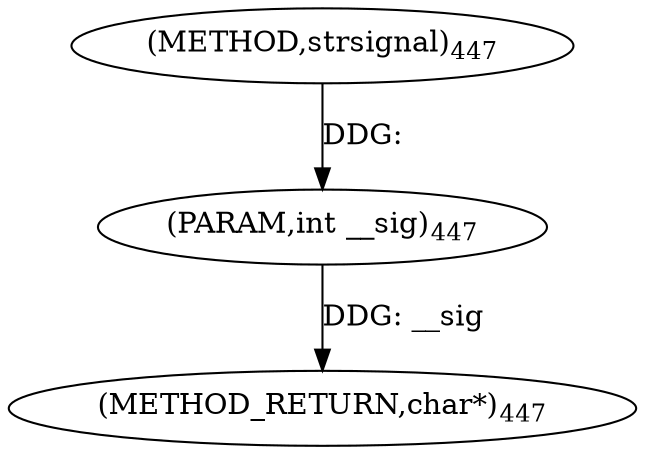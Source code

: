 digraph "strsignal" {  
"98998" [label = <(METHOD,strsignal)<SUB>447</SUB>> ]
"99000" [label = <(METHOD_RETURN,char*)<SUB>447</SUB>> ]
"98999" [label = <(PARAM,int __sig)<SUB>447</SUB>> ]
  "98999" -> "99000"  [ label = "DDG: __sig"] 
  "98998" -> "98999"  [ label = "DDG: "] 
}
